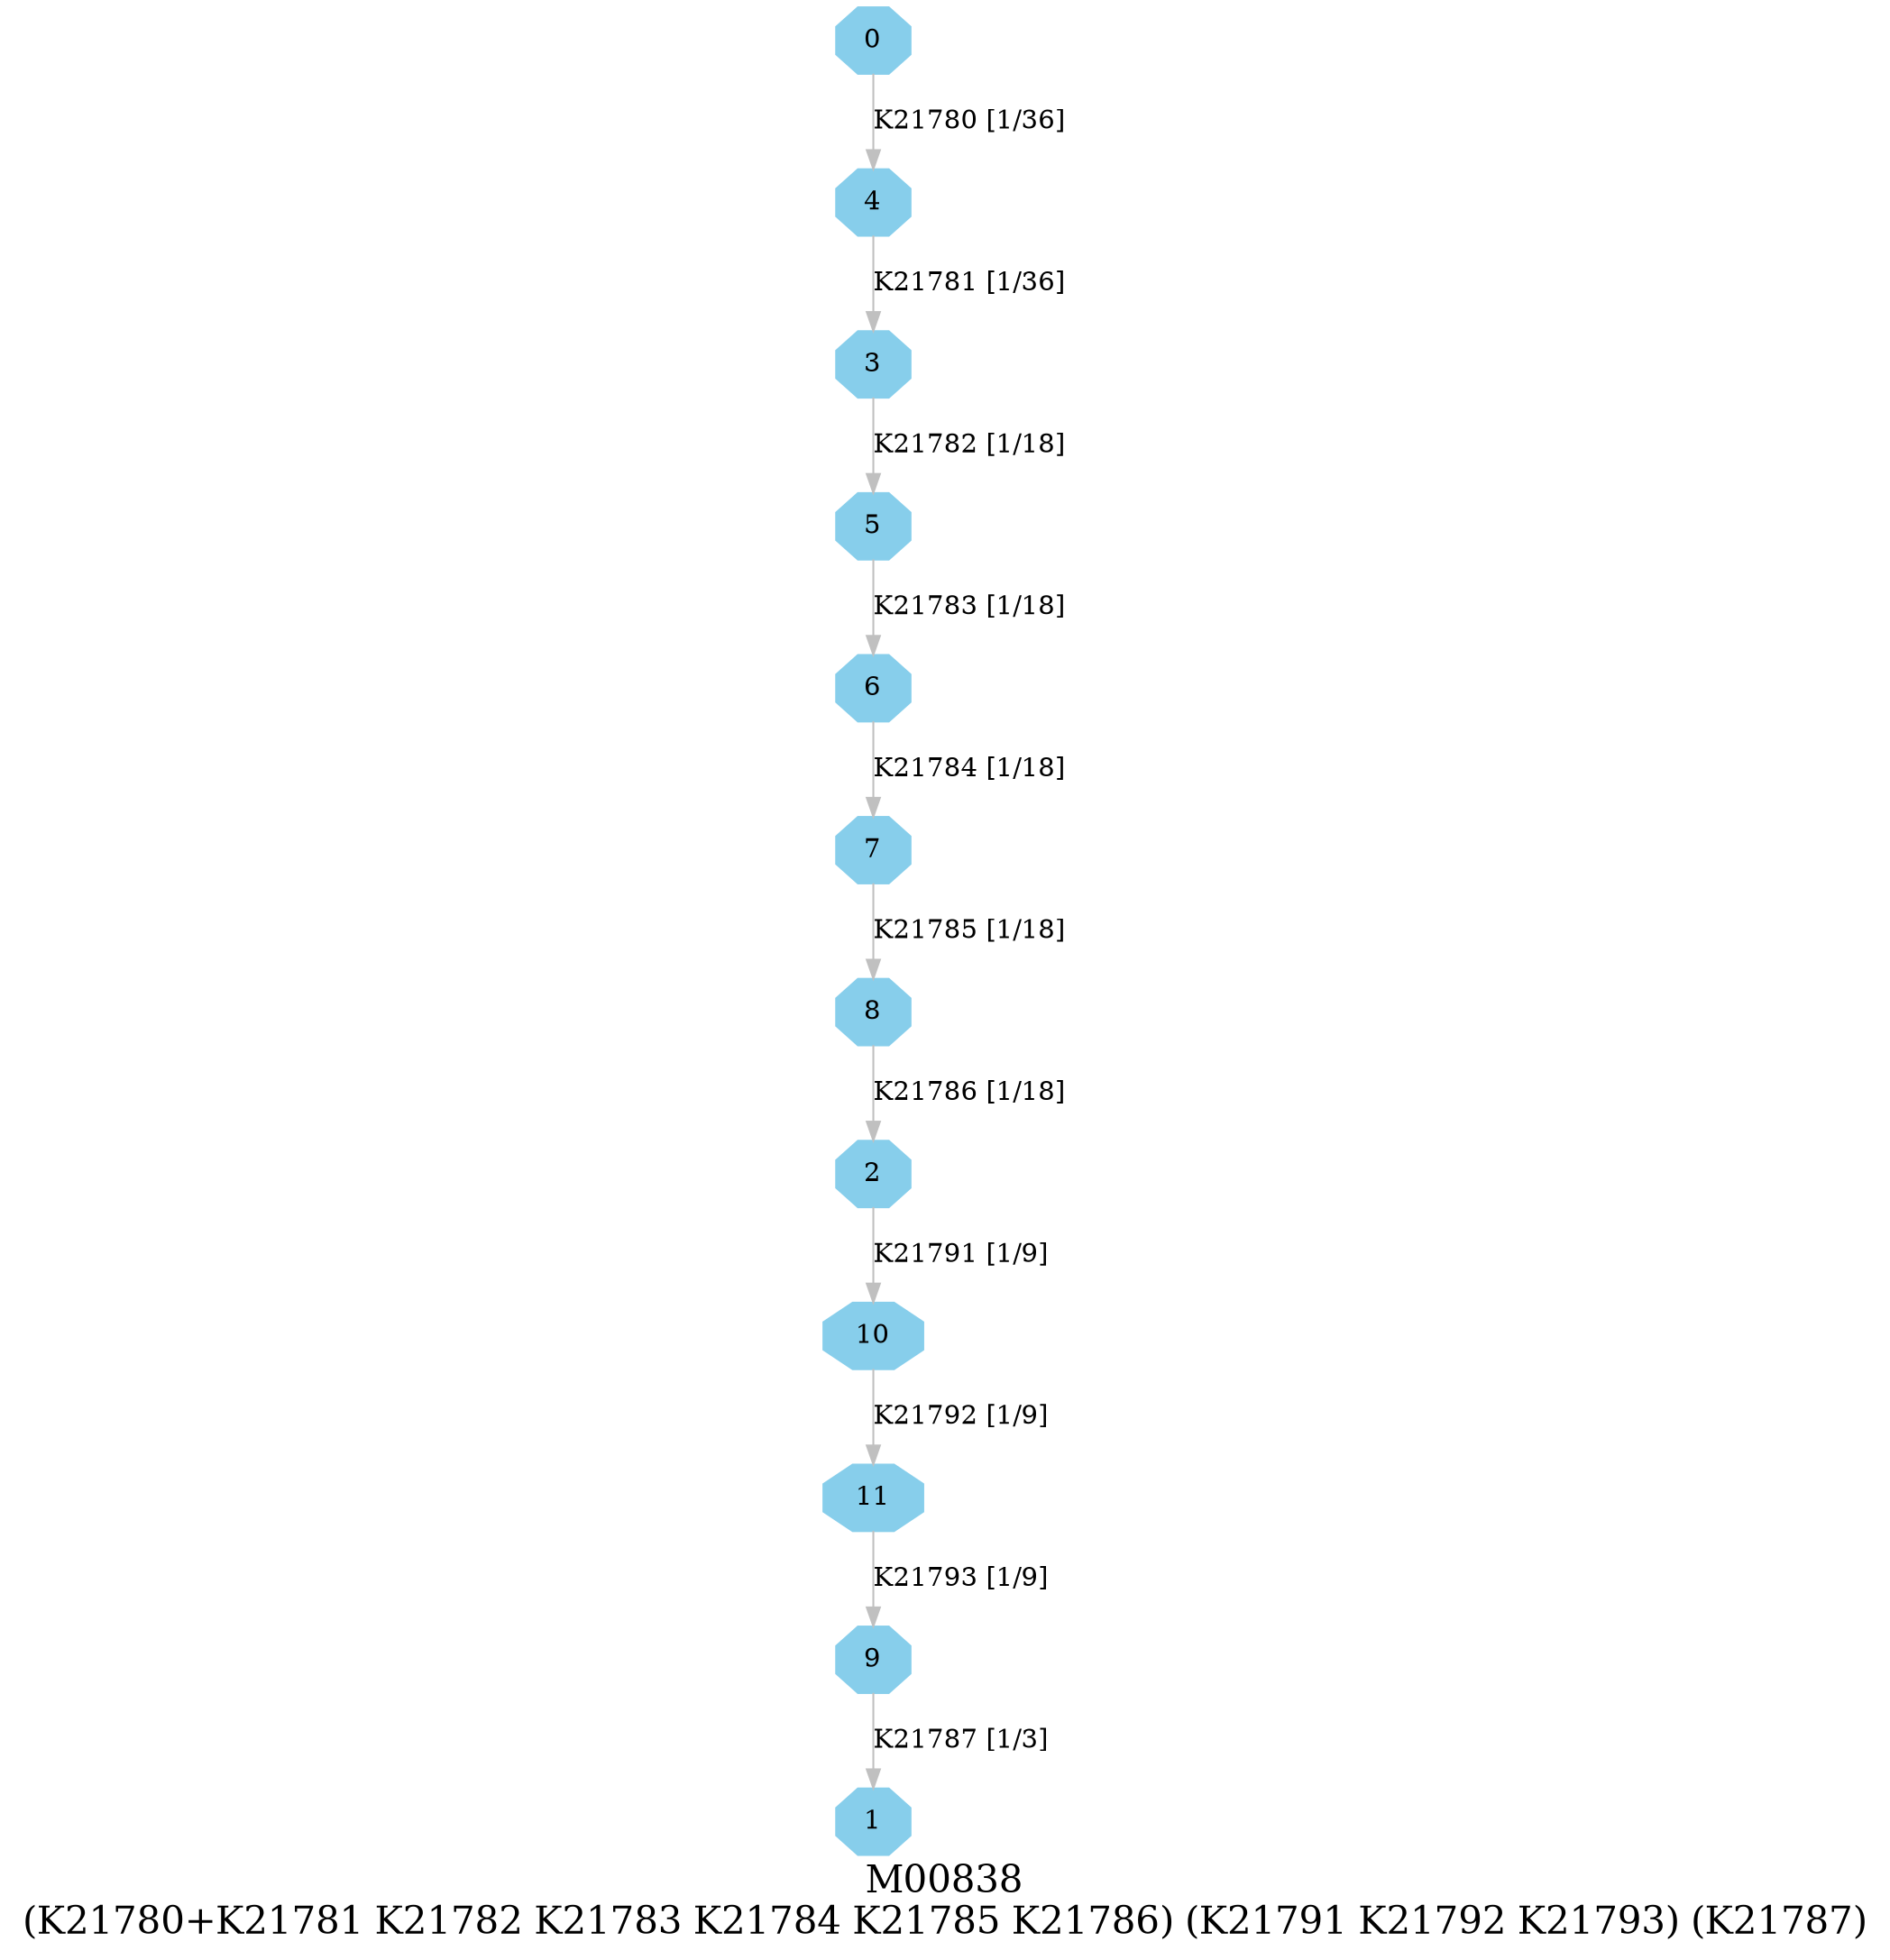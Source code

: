 digraph G {
graph [label="M00838
(K21780+K21781 K21782 K21783 K21784 K21785 K21786) (K21791 K21792 K21793) (K21787)",fontsize=20];
node [shape=box,style=filled];
edge [len=3,color=grey];
{node [width=.3,height=.3,shape=octagon,style=filled,color=skyblue] 0 1 2 3 4 5 6 7 8 9 10 11 }
0 -> 4 [label="K21780 [1/36]"];
2 -> 10 [label="K21791 [1/9]"];
3 -> 5 [label="K21782 [1/18]"];
4 -> 3 [label="K21781 [1/36]"];
5 -> 6 [label="K21783 [1/18]"];
6 -> 7 [label="K21784 [1/18]"];
7 -> 8 [label="K21785 [1/18]"];
8 -> 2 [label="K21786 [1/18]"];
9 -> 1 [label="K21787 [1/3]"];
10 -> 11 [label="K21792 [1/9]"];
11 -> 9 [label="K21793 [1/9]"];
}